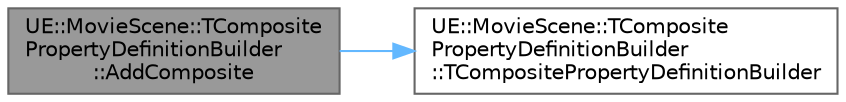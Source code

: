 digraph "UE::MovieScene::TCompositePropertyDefinitionBuilder::AddComposite"
{
 // INTERACTIVE_SVG=YES
 // LATEX_PDF_SIZE
  bgcolor="transparent";
  edge [fontname=Helvetica,fontsize=10,labelfontname=Helvetica,labelfontsize=10];
  node [fontname=Helvetica,fontsize=10,shape=box,height=0.2,width=0.4];
  rankdir="LR";
  Node1 [id="Node000001",label="UE::MovieScene::TComposite\lPropertyDefinitionBuilder\l::AddComposite",height=0.2,width=0.4,color="gray40", fillcolor="grey60", style="filled", fontcolor="black",tooltip=" "];
  Node1 -> Node2 [id="edge1_Node000001_Node000002",color="steelblue1",style="solid",tooltip=" "];
  Node2 [id="Node000002",label="UE::MovieScene::TComposite\lPropertyDefinitionBuilder\l::TCompositePropertyDefinitionBuilder",height=0.2,width=0.4,color="grey40", fillcolor="white", style="filled",URL="$db/d82/structUE_1_1MovieScene_1_1TCompositePropertyDefinitionBuilder.html#a4ae7478edd6d93154afded307797b074",tooltip=" "];
}
